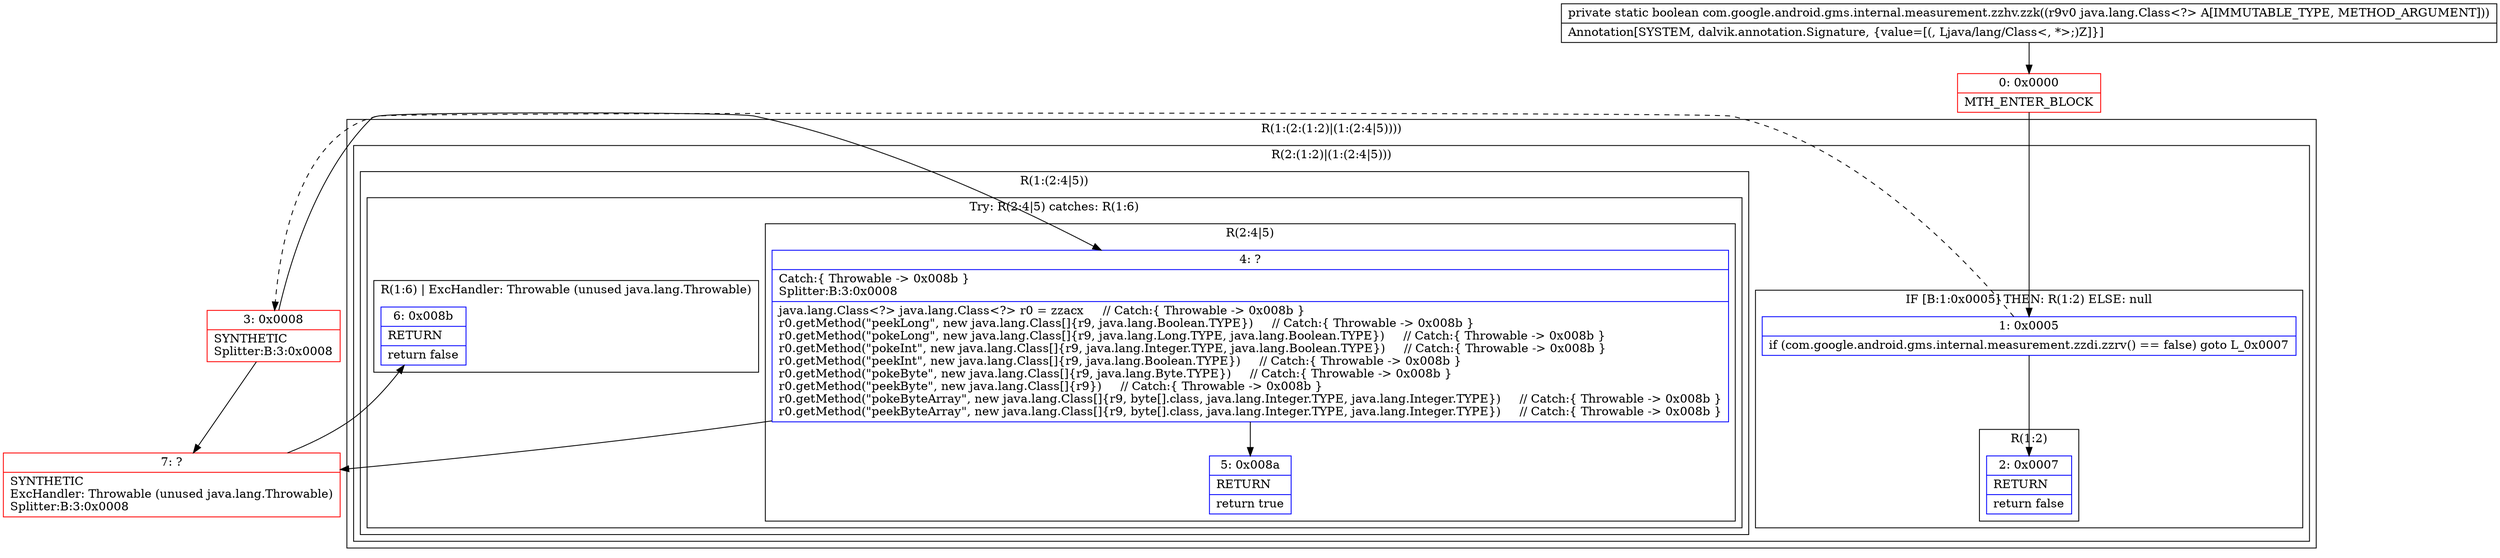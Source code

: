 digraph "CFG forcom.google.android.gms.internal.measurement.zzhv.zzk(Ljava\/lang\/Class;)Z" {
subgraph cluster_Region_52080455 {
label = "R(1:(2:(1:2)|(1:(2:4|5))))";
node [shape=record,color=blue];
subgraph cluster_Region_169868031 {
label = "R(2:(1:2)|(1:(2:4|5)))";
node [shape=record,color=blue];
subgraph cluster_IfRegion_2124512125 {
label = "IF [B:1:0x0005] THEN: R(1:2) ELSE: null";
node [shape=record,color=blue];
Node_1 [shape=record,label="{1\:\ 0x0005|if (com.google.android.gms.internal.measurement.zzdi.zzrv() == false) goto L_0x0007\l}"];
subgraph cluster_Region_383111728 {
label = "R(1:2)";
node [shape=record,color=blue];
Node_2 [shape=record,label="{2\:\ 0x0007|RETURN\l|return false\l}"];
}
}
subgraph cluster_Region_1080239930 {
label = "R(1:(2:4|5))";
node [shape=record,color=blue];
subgraph cluster_TryCatchRegion_903804363 {
label = "Try: R(2:4|5) catches: R(1:6)";
node [shape=record,color=blue];
subgraph cluster_Region_652355714 {
label = "R(2:4|5)";
node [shape=record,color=blue];
Node_4 [shape=record,label="{4\:\ ?|Catch:\{ Throwable \-\> 0x008b \}\lSplitter:B:3:0x0008\l|java.lang.Class\<?\> java.lang.Class\<?\> r0 = zzacx     \/\/ Catch:\{ Throwable \-\> 0x008b \}\lr0.getMethod(\"peekLong\", new java.lang.Class[]\{r9, java.lang.Boolean.TYPE\})     \/\/ Catch:\{ Throwable \-\> 0x008b \}\lr0.getMethod(\"pokeLong\", new java.lang.Class[]\{r9, java.lang.Long.TYPE, java.lang.Boolean.TYPE\})     \/\/ Catch:\{ Throwable \-\> 0x008b \}\lr0.getMethod(\"pokeInt\", new java.lang.Class[]\{r9, java.lang.Integer.TYPE, java.lang.Boolean.TYPE\})     \/\/ Catch:\{ Throwable \-\> 0x008b \}\lr0.getMethod(\"peekInt\", new java.lang.Class[]\{r9, java.lang.Boolean.TYPE\})     \/\/ Catch:\{ Throwable \-\> 0x008b \}\lr0.getMethod(\"pokeByte\", new java.lang.Class[]\{r9, java.lang.Byte.TYPE\})     \/\/ Catch:\{ Throwable \-\> 0x008b \}\lr0.getMethod(\"peekByte\", new java.lang.Class[]\{r9\})     \/\/ Catch:\{ Throwable \-\> 0x008b \}\lr0.getMethod(\"pokeByteArray\", new java.lang.Class[]\{r9, byte[].class, java.lang.Integer.TYPE, java.lang.Integer.TYPE\})     \/\/ Catch:\{ Throwable \-\> 0x008b \}\lr0.getMethod(\"peekByteArray\", new java.lang.Class[]\{r9, byte[].class, java.lang.Integer.TYPE, java.lang.Integer.TYPE\})     \/\/ Catch:\{ Throwable \-\> 0x008b \}\l}"];
Node_5 [shape=record,label="{5\:\ 0x008a|RETURN\l|return true\l}"];
}
subgraph cluster_Region_1087441566 {
label = "R(1:6) | ExcHandler: Throwable (unused java.lang.Throwable)\l";
node [shape=record,color=blue];
Node_6 [shape=record,label="{6\:\ 0x008b|RETURN\l|return false\l}"];
}
}
}
}
}
subgraph cluster_Region_1087441566 {
label = "R(1:6) | ExcHandler: Throwable (unused java.lang.Throwable)\l";
node [shape=record,color=blue];
Node_6 [shape=record,label="{6\:\ 0x008b|RETURN\l|return false\l}"];
}
Node_0 [shape=record,color=red,label="{0\:\ 0x0000|MTH_ENTER_BLOCK\l}"];
Node_3 [shape=record,color=red,label="{3\:\ 0x0008|SYNTHETIC\lSplitter:B:3:0x0008\l}"];
Node_7 [shape=record,color=red,label="{7\:\ ?|SYNTHETIC\lExcHandler: Throwable (unused java.lang.Throwable)\lSplitter:B:3:0x0008\l}"];
MethodNode[shape=record,label="{private static boolean com.google.android.gms.internal.measurement.zzhv.zzk((r9v0 java.lang.Class\<?\> A[IMMUTABLE_TYPE, METHOD_ARGUMENT]))  | Annotation[SYSTEM, dalvik.annotation.Signature, \{value=[(, Ljava\/lang\/Class\<, *\>;)Z]\}]\l}"];
MethodNode -> Node_0;
Node_1 -> Node_2;
Node_1 -> Node_3[style=dashed];
Node_4 -> Node_5;
Node_4 -> Node_7;
Node_0 -> Node_1;
Node_3 -> Node_4;
Node_3 -> Node_7;
Node_7 -> Node_6;
}

